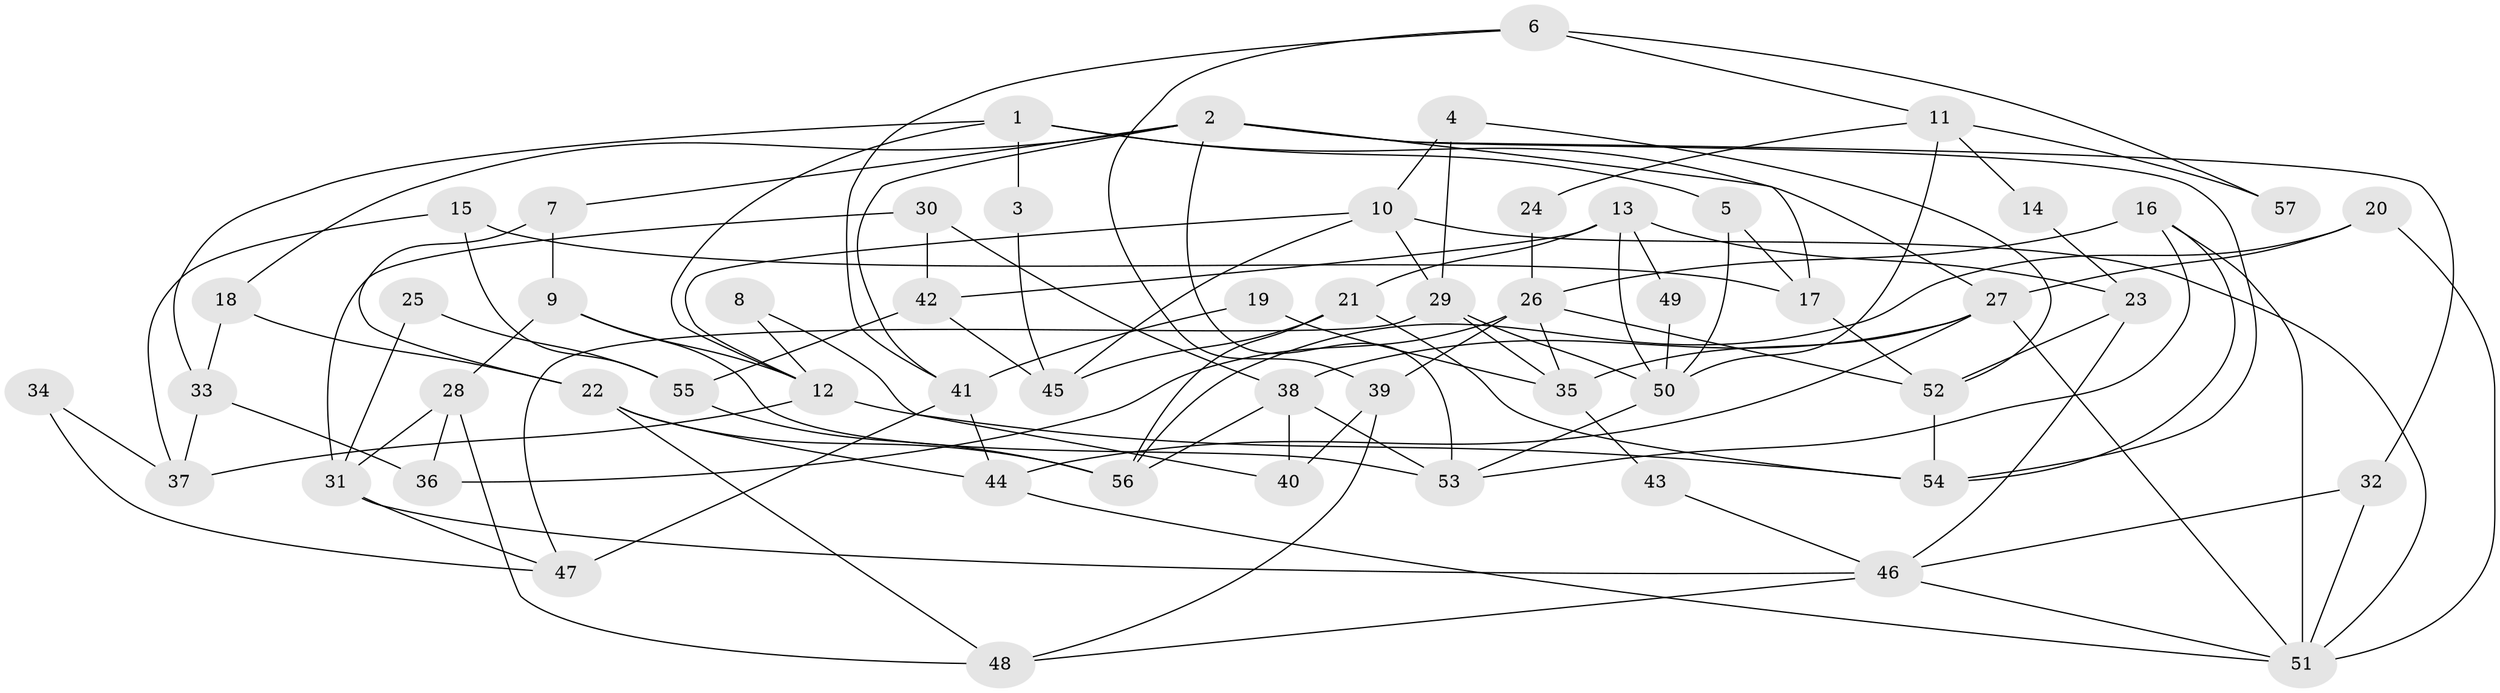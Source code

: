 // Generated by graph-tools (version 1.1) at 2025/02/03/09/25 03:02:00]
// undirected, 57 vertices, 114 edges
graph export_dot {
graph [start="1"]
  node [color=gray90,style=filled];
  1;
  2;
  3;
  4;
  5;
  6;
  7;
  8;
  9;
  10;
  11;
  12;
  13;
  14;
  15;
  16;
  17;
  18;
  19;
  20;
  21;
  22;
  23;
  24;
  25;
  26;
  27;
  28;
  29;
  30;
  31;
  32;
  33;
  34;
  35;
  36;
  37;
  38;
  39;
  40;
  41;
  42;
  43;
  44;
  45;
  46;
  47;
  48;
  49;
  50;
  51;
  52;
  53;
  54;
  55;
  56;
  57;
  1 -- 27;
  1 -- 33;
  1 -- 3;
  1 -- 5;
  1 -- 12;
  2 -- 32;
  2 -- 54;
  2 -- 7;
  2 -- 17;
  2 -- 18;
  2 -- 41;
  2 -- 53;
  3 -- 45;
  4 -- 52;
  4 -- 29;
  4 -- 10;
  5 -- 50;
  5 -- 17;
  6 -- 41;
  6 -- 39;
  6 -- 11;
  6 -- 57;
  7 -- 9;
  7 -- 22;
  8 -- 12;
  8 -- 40;
  9 -- 28;
  9 -- 12;
  9 -- 53;
  10 -- 51;
  10 -- 12;
  10 -- 29;
  10 -- 45;
  11 -- 50;
  11 -- 14;
  11 -- 24;
  11 -- 57;
  12 -- 37;
  12 -- 54;
  13 -- 23;
  13 -- 42;
  13 -- 21;
  13 -- 49;
  13 -- 50;
  14 -- 23;
  15 -- 17;
  15 -- 55;
  15 -- 37;
  16 -- 53;
  16 -- 54;
  16 -- 26;
  16 -- 51;
  17 -- 52;
  18 -- 22;
  18 -- 33;
  19 -- 41;
  19 -- 35;
  20 -- 56;
  20 -- 51;
  20 -- 27;
  21 -- 54;
  21 -- 45;
  21 -- 56;
  22 -- 44;
  22 -- 48;
  22 -- 56;
  23 -- 52;
  23 -- 46;
  24 -- 26;
  25 -- 31;
  25 -- 55;
  26 -- 35;
  26 -- 36;
  26 -- 39;
  26 -- 52;
  27 -- 38;
  27 -- 35;
  27 -- 44;
  27 -- 51;
  28 -- 36;
  28 -- 48;
  28 -- 31;
  29 -- 50;
  29 -- 35;
  29 -- 47;
  30 -- 38;
  30 -- 31;
  30 -- 42;
  31 -- 47;
  31 -- 46;
  32 -- 51;
  32 -- 46;
  33 -- 37;
  33 -- 36;
  34 -- 37;
  34 -- 47;
  35 -- 43;
  38 -- 53;
  38 -- 56;
  38 -- 40;
  39 -- 48;
  39 -- 40;
  41 -- 44;
  41 -- 47;
  42 -- 45;
  42 -- 55;
  43 -- 46;
  44 -- 51;
  46 -- 51;
  46 -- 48;
  49 -- 50;
  50 -- 53;
  52 -- 54;
  55 -- 56;
}
